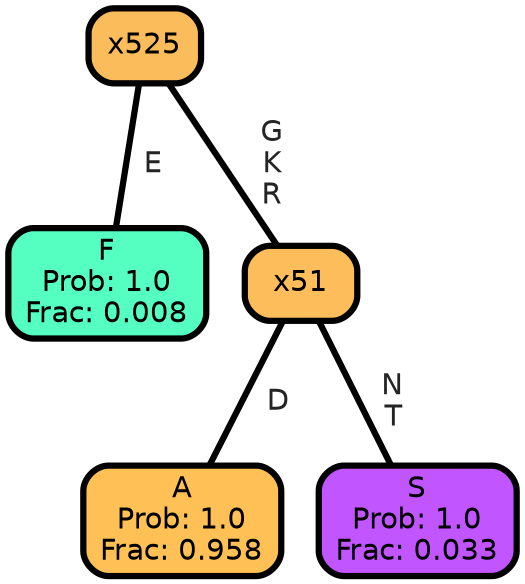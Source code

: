 graph Tree {
node [shape=box, style="filled, rounded",color="black",penwidth="3",fontcolor="black",                 fontname=helvetica] ;
graph [ranksep="0 equally", splines=straight,                 bgcolor=transparent, dpi=200] ;
edge [fontname=helvetica, fontweight=bold,fontcolor=grey14,color=black] ;
0 [label="F
Prob: 1.0
Frac: 0.008", fillcolor="#55ffc1"] ;
1 [label="x525", fillcolor="#fbbd5b"] ;
2 [label="A
Prob: 1.0
Frac: 0.958", fillcolor="#ffc155"] ;
3 [label="x51", fillcolor="#fcbd5a"] ;
4 [label="S
Prob: 1.0
Frac: 0.033", fillcolor="#c155ff"] ;
1 -- 0 [label=" E",penwidth=3] ;
1 -- 3 [label=" G\n K\n R",penwidth=3] ;
3 -- 2 [label=" D",penwidth=3] ;
3 -- 4 [label=" N\n T",penwidth=3] ;
{rank = same;}}